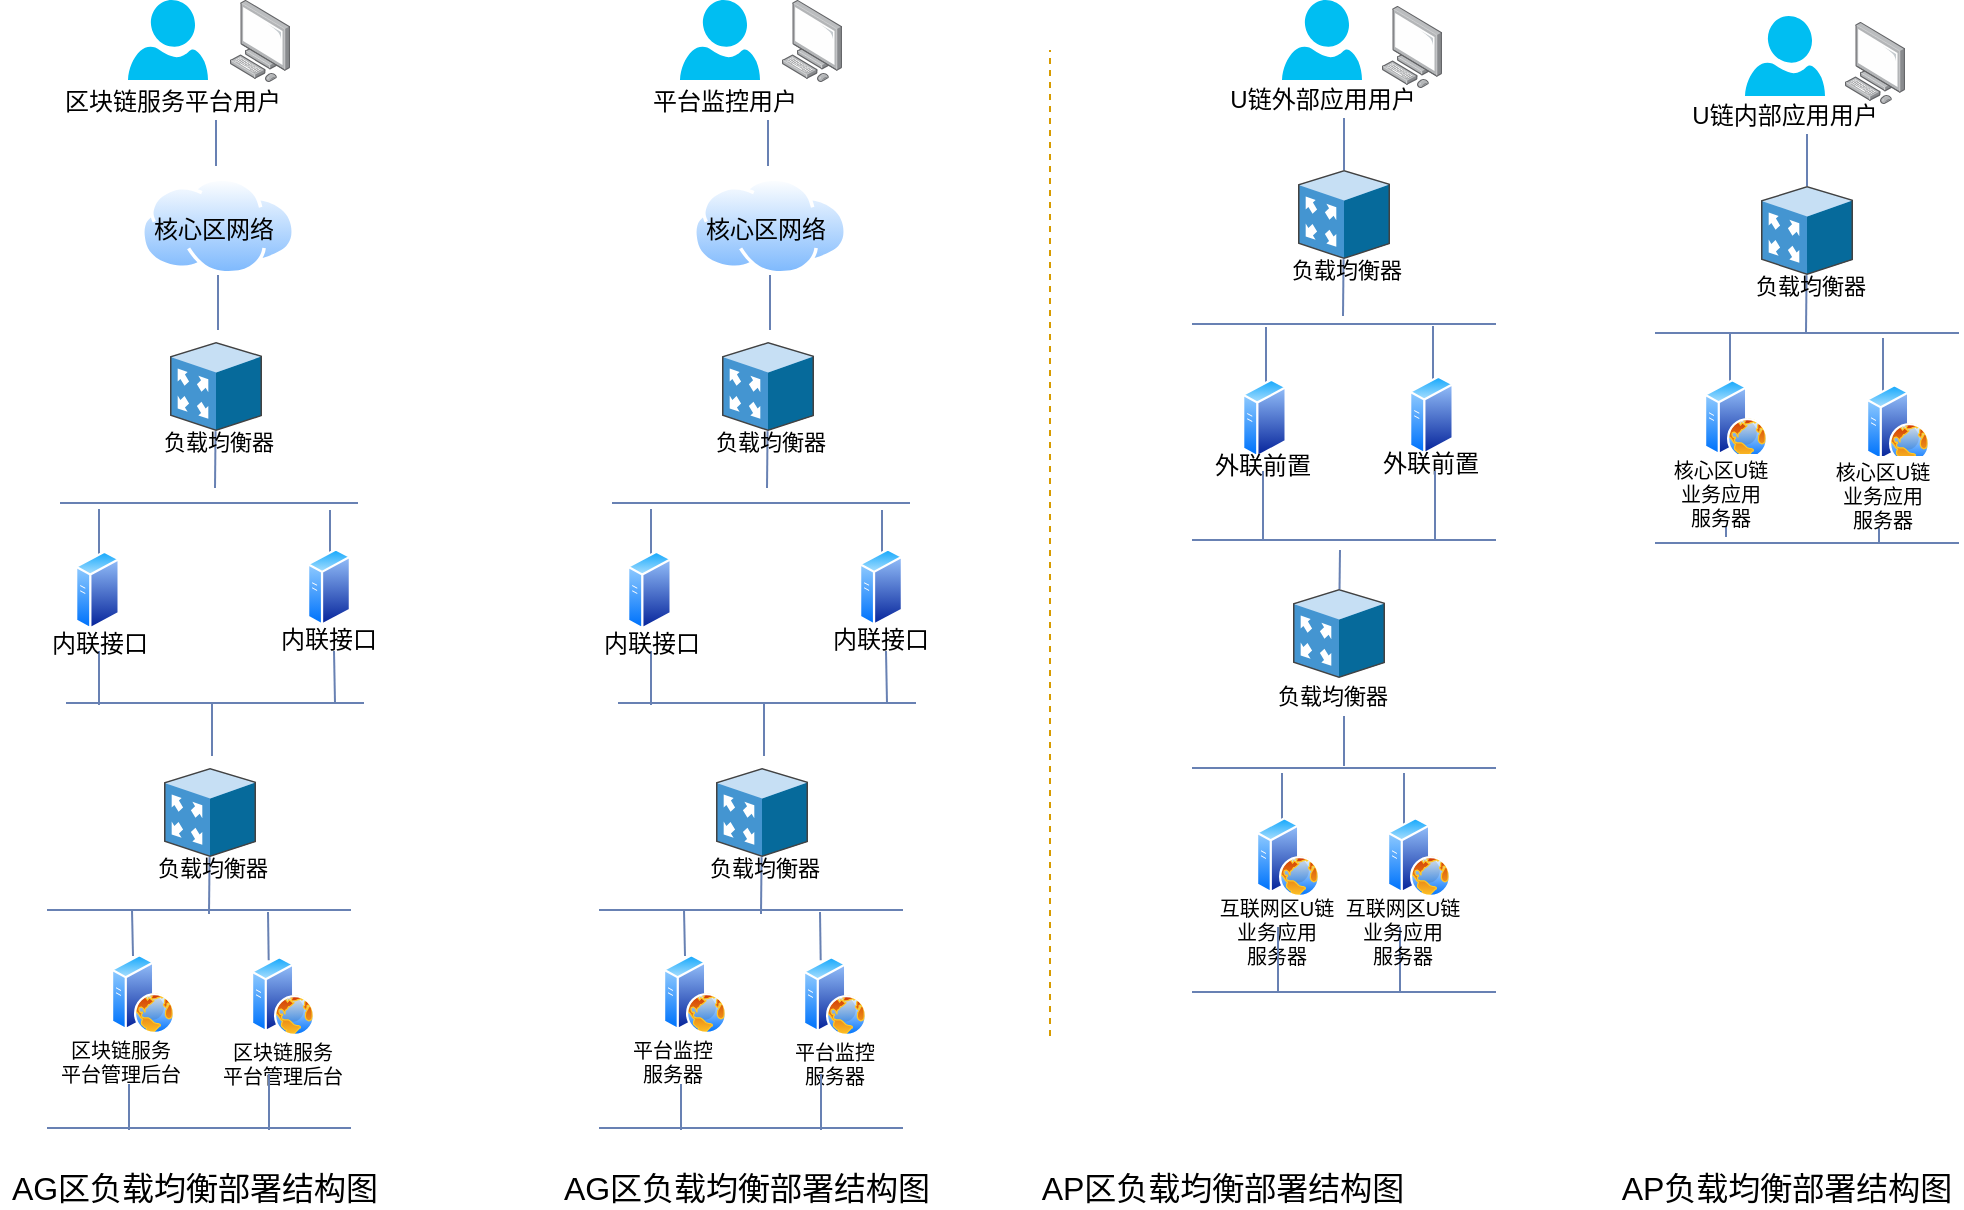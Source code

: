 <mxfile version="12.1.8" type="github" pages="1">
  <diagram id="1y6D-2jD47iDJHjRBnuk" name="Page-1">
    <mxGraphModel dx="932" dy="569" grid="0" gridSize="10" guides="1" tooltips="1" connect="1" arrows="1" fold="1" page="1" pageScale="1" pageWidth="3300" pageHeight="4681" math="0" shadow="0">
      <root>
        <mxCell id="0"/>
        <mxCell id="1" parent="0"/>
        <mxCell id="w8CclLkAROoRY7GbeXvr-76" value="" style="group" parent="1" vertex="1" connectable="0">
          <mxGeometry x="771" y="187" width="81" height="54" as="geometry"/>
        </mxCell>
        <mxCell id="w8CclLkAROoRY7GbeXvr-77" value="" style="verticalLabelPosition=bottom;html=1;verticalAlign=top;align=center;strokeColor=none;fillColor=#00BEF2;shape=mxgraph.azure.user;" parent="w8CclLkAROoRY7GbeXvr-76" vertex="1">
          <mxGeometry x="10" width="40" height="40" as="geometry"/>
        </mxCell>
        <mxCell id="w8CclLkAROoRY7GbeXvr-78" value="U链外部应用用户" style="text;html=1;resizable=0;points=[];autosize=1;align=center;verticalAlign=top;spacingTop=-4;fontSize=12;" parent="w8CclLkAROoRY7GbeXvr-76" vertex="1">
          <mxGeometry x="-22" y="40" width="103" height="14" as="geometry"/>
        </mxCell>
        <mxCell id="w8CclLkAROoRY7GbeXvr-79" value="" style="points=[];aspect=fixed;html=1;align=center;shadow=0;dashed=0;image;image=img/lib/allied_telesis/computer_and_terminals/Personal_Computer.svg;strokeColor=#6881B3;fillColor=#99CCFF;fontSize=12;" parent="1" vertex="1">
          <mxGeometry x="831" y="190" width="30" height="41" as="geometry"/>
        </mxCell>
        <mxCell id="w8CclLkAROoRY7GbeXvr-84" value="" style="shadow=0;dashed=0;html=1;labelPosition=center;verticalLabelPosition=bottom;verticalAlign=top;align=center;outlineConnect=0;shape=mxgraph.veeam.3d.proxy_appliance;direction=east;" parent="1" vertex="1">
          <mxGeometry x="789" y="272" width="46" height="44.562" as="geometry"/>
        </mxCell>
        <mxCell id="w8CclLkAROoRY7GbeXvr-85" value="" style="endArrow=none;html=1;strokeColor=#6881B3;entryX=0.5;entryY=1;entryDx=0;entryDy=0;" parent="1" source="w8CclLkAROoRY7GbeXvr-84" edge="1">
          <mxGeometry width="50" height="50" relative="1" as="geometry">
            <mxPoint x="663.5" y="359" as="sourcePoint"/>
            <mxPoint x="812" y="246" as="targetPoint"/>
          </mxGeometry>
        </mxCell>
        <mxCell id="w8CclLkAROoRY7GbeXvr-86" value="" style="endArrow=none;html=1;strokeColor=#6881B3;" parent="1" edge="1">
          <mxGeometry width="50" height="50" relative="1" as="geometry">
            <mxPoint x="811.5" y="345" as="sourcePoint"/>
            <mxPoint x="811.78" y="316.562" as="targetPoint"/>
          </mxGeometry>
        </mxCell>
        <mxCell id="w8CclLkAROoRY7GbeXvr-87" value="&lt;font style=&quot;font-size: 11px&quot;&gt;负载均衡器&lt;/font&gt;" style="text;html=1;resizable=0;points=[];align=center;verticalAlign=middle;labelBackgroundColor=none;fontSize=19;" parent="w8CclLkAROoRY7GbeXvr-86" vertex="1" connectable="0">
          <mxGeometry x="0.779" y="-1" relative="1" as="geometry">
            <mxPoint as="offset"/>
          </mxGeometry>
        </mxCell>
        <mxCell id="w8CclLkAROoRY7GbeXvr-88" value="" style="endArrow=none;html=1;strokeColor=#6881B3;" parent="1" edge="1">
          <mxGeometry width="50" height="50" relative="1" as="geometry">
            <mxPoint x="736" y="571" as="sourcePoint"/>
            <mxPoint x="888" y="571" as="targetPoint"/>
          </mxGeometry>
        </mxCell>
        <mxCell id="w8CclLkAROoRY7GbeXvr-89" value="区块链服务&lt;br style=&quot;font-size: 10px&quot;&gt;平台管理后台" style="text;html=1;resizable=0;points=[];autosize=1;align=center;verticalAlign=top;spacingTop=-4;fontSize=10;" parent="1" vertex="1">
          <mxGeometry x="158.5" y="704" width="82" height="24" as="geometry"/>
        </mxCell>
        <mxCell id="w8CclLkAROoRY7GbeXvr-92" value="" style="endArrow=none;html=1;strokeColor=#6881B3;" parent="1" edge="1">
          <mxGeometry width="50" height="50" relative="1" as="geometry">
            <mxPoint x="206.5" y="665" as="sourcePoint"/>
            <mxPoint x="206" y="642.0" as="targetPoint"/>
          </mxGeometry>
        </mxCell>
        <mxCell id="w8CclLkAROoRY7GbeXvr-100" value="" style="aspect=fixed;perimeter=ellipsePerimeter;html=1;align=center;shadow=0;dashed=0;spacingTop=3;image;image=img/lib/active_directory/web_server.svg;strokeColor=#6881B3;strokeWidth=1;fillColor=#99CCFF;fontSize=12;" parent="1" vertex="1">
          <mxGeometry x="195.5" y="664" width="32" height="40" as="geometry"/>
        </mxCell>
        <mxCell id="w8CclLkAROoRY7GbeXvr-102" value="" style="endArrow=none;html=1;strokeColor=#6881B3;fontSize=10;" parent="1" edge="1">
          <mxGeometry width="50" height="50" relative="1" as="geometry">
            <mxPoint x="736" y="349" as="sourcePoint"/>
            <mxPoint x="888" y="349" as="targetPoint"/>
          </mxGeometry>
        </mxCell>
        <mxCell id="w8CclLkAROoRY7GbeXvr-103" value="" style="endArrow=none;html=1;strokeColor=#6881B3;" parent="1" edge="1">
          <mxGeometry width="50" height="50" relative="1" as="geometry">
            <mxPoint x="773" y="384.5" as="sourcePoint"/>
            <mxPoint x="773" y="350.5" as="targetPoint"/>
          </mxGeometry>
        </mxCell>
        <mxCell id="w8CclLkAROoRY7GbeXvr-104" value="" style="aspect=fixed;perimeter=ellipsePerimeter;html=1;align=center;shadow=0;dashed=0;spacingTop=3;image;image=img/lib/active_directory/generic_server.svg;strokeColor=#6881B3;strokeWidth=1;fillColor=#99CCFF;fontSize=8;" parent="1" vertex="1">
          <mxGeometry x="761" y="376" width="22.4" height="40" as="geometry"/>
        </mxCell>
        <mxCell id="w8CclLkAROoRY7GbeXvr-105" value="外联前置" style="text;html=1;resizable=0;points=[];autosize=1;align=center;verticalAlign=top;spacingTop=-4;fontSize=12;" parent="1" vertex="1">
          <mxGeometry x="746" y="409.5" width="50" height="12" as="geometry"/>
        </mxCell>
        <mxCell id="w8CclLkAROoRY7GbeXvr-106" value="" style="endArrow=none;html=1;strokeColor=#6881B3;" parent="1" edge="1">
          <mxGeometry width="50" height="50" relative="1" as="geometry">
            <mxPoint x="856.5" y="384.0" as="sourcePoint"/>
            <mxPoint x="856.5" y="350" as="targetPoint"/>
          </mxGeometry>
        </mxCell>
        <mxCell id="w8CclLkAROoRY7GbeXvr-107" value="" style="aspect=fixed;perimeter=ellipsePerimeter;html=1;align=center;shadow=0;dashed=0;spacingTop=3;image;image=img/lib/active_directory/generic_server.svg;strokeColor=#6881B3;strokeWidth=1;fillColor=#99CCFF;fontSize=8;" parent="1" vertex="1">
          <mxGeometry x="844.5" y="374.5" width="22.4" height="40" as="geometry"/>
        </mxCell>
        <mxCell id="w8CclLkAROoRY7GbeXvr-108" value="外联前置" style="text;html=1;resizable=0;points=[];autosize=1;align=center;verticalAlign=top;spacingTop=-4;fontSize=12;" parent="1" vertex="1">
          <mxGeometry x="829.5" y="409" width="50" height="12" as="geometry"/>
        </mxCell>
        <mxCell id="w8CclLkAROoRY7GbeXvr-109" value="" style="endArrow=none;html=1;strokeColor=#6881B3;" parent="1" edge="1">
          <mxGeometry width="50" height="50" relative="1" as="geometry">
            <mxPoint x="771.5" y="456.5" as="sourcePoint"/>
            <mxPoint x="771.5" y="422.5" as="targetPoint"/>
          </mxGeometry>
        </mxCell>
        <mxCell id="w8CclLkAROoRY7GbeXvr-110" value="" style="endArrow=none;html=1;strokeColor=#6881B3;" parent="1" edge="1">
          <mxGeometry width="50" height="50" relative="1" as="geometry">
            <mxPoint x="857.5" y="456.5" as="sourcePoint"/>
            <mxPoint x="857.5" y="422.5" as="targetPoint"/>
          </mxGeometry>
        </mxCell>
        <mxCell id="w8CclLkAROoRY7GbeXvr-111" value="" style="endArrow=none;html=1;strokeColor=#6881B3;fontSize=10;" parent="1" edge="1">
          <mxGeometry width="50" height="50" relative="1" as="geometry">
            <mxPoint x="736" y="457.0" as="sourcePoint"/>
            <mxPoint x="888" y="457.0" as="targetPoint"/>
          </mxGeometry>
        </mxCell>
        <mxCell id="w8CclLkAROoRY7GbeXvr-112" value="" style="shadow=0;dashed=0;html=1;labelPosition=center;verticalLabelPosition=bottom;verticalAlign=top;align=center;outlineConnect=0;shape=mxgraph.veeam.3d.proxy_appliance;direction=east;" parent="1" vertex="1">
          <mxGeometry x="786.5" y="481.5" width="46" height="44.562" as="geometry"/>
        </mxCell>
        <mxCell id="w8CclLkAROoRY7GbeXvr-113" value="" style="endArrow=none;html=1;strokeColor=#6881B3;" parent="1" source="w8CclLkAROoRY7GbeXvr-112" edge="1">
          <mxGeometry width="50" height="50" relative="1" as="geometry">
            <mxPoint x="661" y="564.5" as="sourcePoint"/>
            <mxPoint x="810" y="462" as="targetPoint"/>
          </mxGeometry>
        </mxCell>
        <mxCell id="w8CclLkAROoRY7GbeXvr-114" value="" style="endArrow=none;html=1;strokeColor=#6881B3;" parent="1" target="w8CclLkAROoRY7GbeXvr-148" edge="1">
          <mxGeometry width="50" height="50" relative="1" as="geometry">
            <mxPoint x="812" y="570" as="sourcePoint"/>
            <mxPoint x="851.285" y="560.062" as="targetPoint"/>
          </mxGeometry>
        </mxCell>
        <mxCell id="w8CclLkAROoRY7GbeXvr-115" value="互联网区U链&lt;br&gt;业务应用&lt;br&gt;服务器" style="text;html=1;resizable=0;points=[];autosize=1;align=center;verticalAlign=top;spacingTop=-4;fontSize=10;" parent="1" vertex="1">
          <mxGeometry x="744" y="632.5" width="67" height="36" as="geometry"/>
        </mxCell>
        <mxCell id="w8CclLkAROoRY7GbeXvr-117" value="" style="endArrow=none;html=1;strokeColor=#6881B3;" parent="1" edge="1">
          <mxGeometry width="50" height="50" relative="1" as="geometry">
            <mxPoint x="781" y="605.5" as="sourcePoint"/>
            <mxPoint x="781" y="573.5" as="targetPoint"/>
          </mxGeometry>
        </mxCell>
        <mxCell id="w8CclLkAROoRY7GbeXvr-118" value="" style="endArrow=none;html=1;strokeColor=#6881B3;" parent="1" edge="1">
          <mxGeometry width="50" height="50" relative="1" as="geometry">
            <mxPoint x="842" y="605.5" as="sourcePoint"/>
            <mxPoint x="842" y="573.5" as="targetPoint"/>
          </mxGeometry>
        </mxCell>
        <mxCell id="w8CclLkAROoRY7GbeXvr-119" value="" style="aspect=fixed;perimeter=ellipsePerimeter;html=1;align=center;shadow=0;dashed=0;spacingTop=3;image;image=img/lib/active_directory/web_server.svg;strokeColor=#6881B3;strokeWidth=1;fillColor=#99CCFF;fontSize=12;" parent="1" vertex="1">
          <mxGeometry x="768" y="595.5" width="32" height="40" as="geometry"/>
        </mxCell>
        <mxCell id="w8CclLkAROoRY7GbeXvr-121" value="" style="endArrow=none;html=1;strokeColor=#6881B3;" parent="1" edge="1">
          <mxGeometry width="50" height="50" relative="1" as="geometry">
            <mxPoint x="736" y="683" as="sourcePoint"/>
            <mxPoint x="888" y="683" as="targetPoint"/>
          </mxGeometry>
        </mxCell>
        <mxCell id="w8CclLkAROoRY7GbeXvr-122" value="" style="endArrow=none;html=1;strokeColor=#6881B3;" parent="1" edge="1">
          <mxGeometry width="50" height="50" relative="1" as="geometry">
            <mxPoint x="204.5" y="752" as="sourcePoint"/>
            <mxPoint x="204.5" y="729" as="targetPoint"/>
          </mxGeometry>
        </mxCell>
        <mxCell id="w8CclLkAROoRY7GbeXvr-126" value="" style="endArrow=none;html=1;strokeColor=#6881B3;" parent="1" edge="1">
          <mxGeometry width="50" height="50" relative="1" as="geometry">
            <mxPoint x="779" y="682.5" as="sourcePoint"/>
            <mxPoint x="779" y="650.5" as="targetPoint"/>
          </mxGeometry>
        </mxCell>
        <mxCell id="w8CclLkAROoRY7GbeXvr-127" value="" style="endArrow=none;html=1;strokeColor=#6881B3;" parent="1" edge="1">
          <mxGeometry width="50" height="50" relative="1" as="geometry">
            <mxPoint x="840" y="682.5" as="sourcePoint"/>
            <mxPoint x="840" y="650.5" as="targetPoint"/>
          </mxGeometry>
        </mxCell>
        <mxCell id="w8CclLkAROoRY7GbeXvr-142" value="" style="points=[];aspect=fixed;html=1;align=center;shadow=0;dashed=0;image;image=img/lib/allied_telesis/computer_and_terminals/Personal_Computer.svg;strokeColor=#6881B3;fillColor=#99CCFF;fontSize=12;" parent="1" vertex="1">
          <mxGeometry x="255" y="187" width="30" height="41" as="geometry"/>
        </mxCell>
        <mxCell id="w8CclLkAROoRY7GbeXvr-144" value="区块链服务平台用户" style="text;html=1;resizable=0;points=[];autosize=1;align=center;verticalAlign=top;spacingTop=-4;fontSize=12;" parent="1" vertex="1">
          <mxGeometry x="167" y="228" width="118" height="14" as="geometry"/>
        </mxCell>
        <mxCell id="w8CclLkAROoRY7GbeXvr-145" value="" style="verticalLabelPosition=bottom;html=1;verticalAlign=top;align=center;strokeColor=none;fillColor=#00BEF2;shape=mxgraph.azure.user;" parent="1" vertex="1">
          <mxGeometry x="204" y="187" width="40" height="40" as="geometry"/>
        </mxCell>
        <mxCell id="w8CclLkAROoRY7GbeXvr-148" value="&lt;font style=&quot;font-size: 11px&quot;&gt;负载均衡器&lt;/font&gt;" style="text;html=1;resizable=0;points=[];autosize=1;align=left;verticalAlign=top;spacingTop=-4;fontSize=19;" parent="1" vertex="1">
          <mxGeometry x="777" y="519" width="70" height="26" as="geometry"/>
        </mxCell>
        <mxCell id="8dPFxkw8Yr1xb4U3ajKG-1" value="互联网区U链&lt;br&gt;业务应用&lt;br&gt;服务器" style="text;html=1;resizable=0;points=[];autosize=1;align=center;verticalAlign=top;spacingTop=-4;fontSize=10;" parent="1" vertex="1">
          <mxGeometry x="807.5" y="632.5" width="67" height="36" as="geometry"/>
        </mxCell>
        <mxCell id="8dPFxkw8Yr1xb4U3ajKG-2" value="" style="aspect=fixed;perimeter=ellipsePerimeter;html=1;align=center;shadow=0;dashed=0;spacingTop=3;image;image=img/lib/active_directory/web_server.svg;strokeColor=#6881B3;strokeWidth=1;fillColor=#99CCFF;fontSize=12;" parent="1" vertex="1">
          <mxGeometry x="833.5" y="595.5" width="32" height="40" as="geometry"/>
        </mxCell>
        <mxCell id="8dPFxkw8Yr1xb4U3ajKG-3" value="" style="shadow=0;dashed=0;html=1;labelPosition=center;verticalLabelPosition=bottom;verticalAlign=top;align=center;outlineConnect=0;shape=mxgraph.veeam.3d.proxy_appliance;direction=east;" parent="1" vertex="1">
          <mxGeometry x="225" y="358" width="46" height="44.562" as="geometry"/>
        </mxCell>
        <mxCell id="8dPFxkw8Yr1xb4U3ajKG-4" value="" style="endArrow=none;html=1;strokeColor=#6881B3;entryX=0.5;entryY=1;entryDx=0;entryDy=0;" parent="1" edge="1">
          <mxGeometry width="50" height="50" relative="1" as="geometry">
            <mxPoint x="248" y="270" as="sourcePoint"/>
            <mxPoint x="248" y="247" as="targetPoint"/>
          </mxGeometry>
        </mxCell>
        <mxCell id="8dPFxkw8Yr1xb4U3ajKG-5" value="" style="endArrow=none;html=1;strokeColor=#6881B3;" parent="1" edge="1">
          <mxGeometry width="50" height="50" relative="1" as="geometry">
            <mxPoint x="247.5" y="431" as="sourcePoint"/>
            <mxPoint x="247.78" y="402.562" as="targetPoint"/>
          </mxGeometry>
        </mxCell>
        <mxCell id="8dPFxkw8Yr1xb4U3ajKG-6" value="&lt;font style=&quot;font-size: 11px&quot;&gt;负载均衡器&lt;/font&gt;" style="text;html=1;resizable=0;points=[];align=center;verticalAlign=middle;labelBackgroundColor=none;fontSize=19;" parent="8dPFxkw8Yr1xb4U3ajKG-5" vertex="1" connectable="0">
          <mxGeometry x="0.779" y="-1" relative="1" as="geometry">
            <mxPoint as="offset"/>
          </mxGeometry>
        </mxCell>
        <mxCell id="8dPFxkw8Yr1xb4U3ajKG-7" value="" style="endArrow=none;html=1;strokeColor=#6881B3;fontSize=10;" parent="1" edge="1">
          <mxGeometry width="50" height="50" relative="1" as="geometry">
            <mxPoint x="163.5" y="642" as="sourcePoint"/>
            <mxPoint x="315.5" y="642" as="targetPoint"/>
          </mxGeometry>
        </mxCell>
        <mxCell id="8dPFxkw8Yr1xb4U3ajKG-10" value="区块链服务&lt;br style=&quot;font-size: 10px&quot;&gt;平台管理后台" style="text;html=1;resizable=0;points=[];autosize=1;align=center;verticalAlign=top;spacingTop=-4;fontSize=10;" parent="1" vertex="1">
          <mxGeometry x="239.5" y="705" width="82" height="24" as="geometry"/>
        </mxCell>
        <mxCell id="8dPFxkw8Yr1xb4U3ajKG-11" value="" style="endArrow=none;html=1;strokeColor=#6881B3;exitX=0.25;exitY=0;exitDx=0;exitDy=0;" parent="1" source="8dPFxkw8Yr1xb4U3ajKG-12" edge="1">
          <mxGeometry width="50" height="50" relative="1" as="geometry">
            <mxPoint x="274.5" y="663" as="sourcePoint"/>
            <mxPoint x="274" y="643.0" as="targetPoint"/>
          </mxGeometry>
        </mxCell>
        <mxCell id="8dPFxkw8Yr1xb4U3ajKG-12" value="" style="aspect=fixed;perimeter=ellipsePerimeter;html=1;align=center;shadow=0;dashed=0;spacingTop=3;image;image=img/lib/active_directory/web_server.svg;strokeColor=#6881B3;strokeWidth=1;fillColor=#99CCFF;fontSize=12;" parent="1" vertex="1">
          <mxGeometry x="265.5" y="665" width="32" height="40" as="geometry"/>
        </mxCell>
        <mxCell id="8dPFxkw8Yr1xb4U3ajKG-13" value="" style="endArrow=none;html=1;strokeColor=#6881B3;" parent="1" edge="1">
          <mxGeometry width="50" height="50" relative="1" as="geometry">
            <mxPoint x="274.5" y="752.0" as="sourcePoint"/>
            <mxPoint x="274.5" y="724" as="targetPoint"/>
          </mxGeometry>
        </mxCell>
        <mxCell id="8dPFxkw8Yr1xb4U3ajKG-14" value="" style="endArrow=none;html=1;strokeColor=#6881B3;fontSize=10;" parent="1" edge="1">
          <mxGeometry width="50" height="50" relative="1" as="geometry">
            <mxPoint x="163.5" y="751" as="sourcePoint"/>
            <mxPoint x="315.5" y="751" as="targetPoint"/>
          </mxGeometry>
        </mxCell>
        <mxCell id="8dPFxkw8Yr1xb4U3ajKG-17" value="" style="group" parent="1" vertex="1" connectable="0">
          <mxGeometry x="1002.5" y="195" width="81" height="54" as="geometry"/>
        </mxCell>
        <mxCell id="8dPFxkw8Yr1xb4U3ajKG-18" value="" style="verticalLabelPosition=bottom;html=1;verticalAlign=top;align=center;strokeColor=none;fillColor=#00BEF2;shape=mxgraph.azure.user;" parent="8dPFxkw8Yr1xb4U3ajKG-17" vertex="1">
          <mxGeometry x="10" width="40" height="40" as="geometry"/>
        </mxCell>
        <mxCell id="8dPFxkw8Yr1xb4U3ajKG-19" value="U链内部应用用户" style="text;html=1;resizable=0;points=[];autosize=1;align=center;verticalAlign=top;spacingTop=-4;fontSize=12;" parent="8dPFxkw8Yr1xb4U3ajKG-17" vertex="1">
          <mxGeometry x="-22" y="40" width="103" height="14" as="geometry"/>
        </mxCell>
        <mxCell id="8dPFxkw8Yr1xb4U3ajKG-20" value="" style="points=[];aspect=fixed;html=1;align=center;shadow=0;dashed=0;image;image=img/lib/allied_telesis/computer_and_terminals/Personal_Computer.svg;strokeColor=#6881B3;fillColor=#99CCFF;fontSize=12;" parent="1" vertex="1">
          <mxGeometry x="1062.5" y="198" width="30" height="41" as="geometry"/>
        </mxCell>
        <mxCell id="8dPFxkw8Yr1xb4U3ajKG-21" value="" style="shadow=0;dashed=0;html=1;labelPosition=center;verticalLabelPosition=bottom;verticalAlign=top;align=center;outlineConnect=0;shape=mxgraph.veeam.3d.proxy_appliance;direction=east;" parent="1" vertex="1">
          <mxGeometry x="1020.5" y="280" width="46" height="44.562" as="geometry"/>
        </mxCell>
        <mxCell id="8dPFxkw8Yr1xb4U3ajKG-22" value="" style="endArrow=none;html=1;strokeColor=#6881B3;entryX=0.5;entryY=1;entryDx=0;entryDy=0;" parent="1" source="8dPFxkw8Yr1xb4U3ajKG-21" edge="1">
          <mxGeometry width="50" height="50" relative="1" as="geometry">
            <mxPoint x="895" y="367" as="sourcePoint"/>
            <mxPoint x="1043.5" y="254" as="targetPoint"/>
          </mxGeometry>
        </mxCell>
        <mxCell id="8dPFxkw8Yr1xb4U3ajKG-23" value="" style="endArrow=none;html=1;strokeColor=#6881B3;" parent="1" edge="1">
          <mxGeometry width="50" height="50" relative="1" as="geometry">
            <mxPoint x="1043" y="353" as="sourcePoint"/>
            <mxPoint x="1043.28" y="324.562" as="targetPoint"/>
          </mxGeometry>
        </mxCell>
        <mxCell id="8dPFxkw8Yr1xb4U3ajKG-24" value="&lt;font style=&quot;font-size: 11px&quot;&gt;负载均衡器&lt;/font&gt;" style="text;html=1;resizable=0;points=[];align=center;verticalAlign=middle;labelBackgroundColor=none;fontSize=19;" parent="8dPFxkw8Yr1xb4U3ajKG-23" vertex="1" connectable="0">
          <mxGeometry x="0.779" y="-1" relative="1" as="geometry">
            <mxPoint as="offset"/>
          </mxGeometry>
        </mxCell>
        <mxCell id="8dPFxkw8Yr1xb4U3ajKG-25" value="" style="endArrow=none;html=1;strokeColor=#6881B3;" parent="1" edge="1">
          <mxGeometry width="50" height="50" relative="1" as="geometry">
            <mxPoint x="967.5" y="353.5" as="sourcePoint"/>
            <mxPoint x="1119.5" y="353.5" as="targetPoint"/>
          </mxGeometry>
        </mxCell>
        <mxCell id="8dPFxkw8Yr1xb4U3ajKG-40" value="" style="endArrow=none;html=1;strokeColor=#6881B3;" parent="1" edge="1">
          <mxGeometry width="50" height="50" relative="1" as="geometry">
            <mxPoint x="1005" y="385.5" as="sourcePoint"/>
            <mxPoint x="1005" y="353.5" as="targetPoint"/>
          </mxGeometry>
        </mxCell>
        <mxCell id="8dPFxkw8Yr1xb4U3ajKG-41" value="" style="endArrow=none;html=1;strokeColor=#6881B3;" parent="1" edge="1">
          <mxGeometry width="50" height="50" relative="1" as="geometry">
            <mxPoint x="1081.5" y="388.0" as="sourcePoint"/>
            <mxPoint x="1081.5" y="356" as="targetPoint"/>
          </mxGeometry>
        </mxCell>
        <mxCell id="8dPFxkw8Yr1xb4U3ajKG-42" value="" style="aspect=fixed;perimeter=ellipsePerimeter;html=1;align=center;shadow=0;dashed=0;spacingTop=3;image;image=img/lib/active_directory/web_server.svg;strokeColor=#6881B3;strokeWidth=1;fillColor=#99CCFF;fontSize=12;" parent="1" vertex="1">
          <mxGeometry x="992" y="376.5" width="32" height="40" as="geometry"/>
        </mxCell>
        <mxCell id="8dPFxkw8Yr1xb4U3ajKG-43" value="" style="endArrow=none;html=1;strokeColor=#6881B3;" parent="1" edge="1">
          <mxGeometry width="50" height="50" relative="1" as="geometry">
            <mxPoint x="967.5" y="458.5" as="sourcePoint"/>
            <mxPoint x="1119.5" y="458.5" as="targetPoint"/>
          </mxGeometry>
        </mxCell>
        <mxCell id="8dPFxkw8Yr1xb4U3ajKG-44" value="" style="endArrow=none;html=1;strokeColor=#6881B3;" parent="1" edge="1">
          <mxGeometry width="50" height="50" relative="1" as="geometry">
            <mxPoint x="1003" y="455.5" as="sourcePoint"/>
            <mxPoint x="1003" y="423.5" as="targetPoint"/>
          </mxGeometry>
        </mxCell>
        <mxCell id="8dPFxkw8Yr1xb4U3ajKG-45" value="" style="endArrow=none;html=1;strokeColor=#6881B3;" parent="1" edge="1">
          <mxGeometry width="50" height="50" relative="1" as="geometry">
            <mxPoint x="1079.5" y="458.0" as="sourcePoint"/>
            <mxPoint x="1079.5" y="426.0" as="targetPoint"/>
          </mxGeometry>
        </mxCell>
        <mxCell id="8dPFxkw8Yr1xb4U3ajKG-48" value="" style="aspect=fixed;perimeter=ellipsePerimeter;html=1;align=center;shadow=0;dashed=0;spacingTop=3;image;image=img/lib/active_directory/web_server.svg;strokeColor=#6881B3;strokeWidth=1;fillColor=#99CCFF;fontSize=12;" parent="1" vertex="1">
          <mxGeometry x="1073" y="379" width="32" height="40" as="geometry"/>
        </mxCell>
        <mxCell id="8dPFxkw8Yr1xb4U3ajKG-52" value="AP负载均衡部署结构图" style="text;html=1;resizable=0;points=[];autosize=1;align=center;verticalAlign=top;spacingTop=-4;fontSize=16;" parent="1" vertex="1">
          <mxGeometry x="945.5" y="769" width="175" height="19" as="geometry"/>
        </mxCell>
        <mxCell id="8dPFxkw8Yr1xb4U3ajKG-53" value="AG区负载均衡部署结构图" style="text;html=1;resizable=0;points=[];autosize=1;align=center;verticalAlign=top;spacingTop=-4;fontSize=16;" parent="1" vertex="1">
          <mxGeometry x="140" y="769" width="193" height="19" as="geometry"/>
        </mxCell>
        <mxCell id="8dPFxkw8Yr1xb4U3ajKG-54" value="AP区负载均衡部署结构图" style="text;html=1;resizable=0;points=[];autosize=1;align=center;verticalAlign=top;spacingTop=-4;fontSize=16;" parent="1" vertex="1">
          <mxGeometry x="655.5" y="769" width="191" height="19" as="geometry"/>
        </mxCell>
        <mxCell id="8dPFxkw8Yr1xb4U3ajKG-39" value="核心区U链&lt;br&gt;业务应用&lt;br&gt;服务器" style="text;html=1;resizable=0;points=[];autosize=1;align=center;verticalAlign=top;spacingTop=-4;fontSize=10;fillColor=#ffffff;" parent="1" vertex="1">
          <mxGeometry x="971.5" y="414" width="57" height="36" as="geometry"/>
        </mxCell>
        <mxCell id="8dPFxkw8Yr1xb4U3ajKG-47" value="核心区U链&lt;br&gt;业务应用&lt;br&gt;服务器" style="text;html=1;resizable=0;points=[];autosize=1;align=center;verticalAlign=top;spacingTop=-4;fontSize=10;fillColor=#ffffff;" parent="1" vertex="1">
          <mxGeometry x="1052" y="415" width="57" height="36" as="geometry"/>
        </mxCell>
        <mxCell id="WIYUfJyf2-8m7_pWX5QI-1" value="" style="endArrow=none;html=1;strokeColor=#6881B3;fontSize=10;" parent="1" edge="1">
          <mxGeometry width="50" height="50" relative="1" as="geometry">
            <mxPoint x="170" y="438.5" as="sourcePoint"/>
            <mxPoint x="319" y="438.5" as="targetPoint"/>
          </mxGeometry>
        </mxCell>
        <mxCell id="WIYUfJyf2-8m7_pWX5QI-2" value="" style="endArrow=none;html=1;strokeColor=#6881B3;" parent="1" edge="1">
          <mxGeometry width="50" height="50" relative="1" as="geometry">
            <mxPoint x="189.5" y="475.5" as="sourcePoint"/>
            <mxPoint x="189.5" y="441.5" as="targetPoint"/>
          </mxGeometry>
        </mxCell>
        <mxCell id="WIYUfJyf2-8m7_pWX5QI-3" value="" style="aspect=fixed;perimeter=ellipsePerimeter;html=1;align=center;shadow=0;dashed=0;spacingTop=3;image;image=img/lib/active_directory/generic_server.svg;strokeColor=#6881B3;strokeWidth=1;fillColor=#99CCFF;fontSize=8;" parent="1" vertex="1">
          <mxGeometry x="177.5" y="462" width="22.4" height="40" as="geometry"/>
        </mxCell>
        <mxCell id="WIYUfJyf2-8m7_pWX5QI-4" value="" style="endArrow=none;html=1;strokeColor=#6881B3;" parent="1" edge="1">
          <mxGeometry width="50" height="50" relative="1" as="geometry">
            <mxPoint x="305" y="476.0" as="sourcePoint"/>
            <mxPoint x="305" y="442" as="targetPoint"/>
          </mxGeometry>
        </mxCell>
        <mxCell id="WIYUfJyf2-8m7_pWX5QI-5" value="" style="aspect=fixed;perimeter=ellipsePerimeter;html=1;align=center;shadow=0;dashed=0;spacingTop=3;image;image=img/lib/active_directory/generic_server.svg;strokeColor=#6881B3;strokeWidth=1;fillColor=#99CCFF;fontSize=8;" parent="1" vertex="1">
          <mxGeometry x="293.5" y="460.5" width="22" height="40" as="geometry"/>
        </mxCell>
        <mxCell id="WIYUfJyf2-8m7_pWX5QI-6" value="内联接口" style="text;html=1;resizable=0;points=[];autosize=1;align=center;verticalAlign=top;spacingTop=-4;fontSize=12;" parent="1" vertex="1">
          <mxGeometry x="275" y="496.5" width="58" height="12" as="geometry"/>
        </mxCell>
        <mxCell id="WIYUfJyf2-8m7_pWX5QI-7" value="" style="endArrow=none;html=1;strokeColor=#6881B3;" parent="1" edge="1">
          <mxGeometry width="50" height="50" relative="1" as="geometry">
            <mxPoint x="189.5" y="539.5" as="sourcePoint"/>
            <mxPoint x="189.5" y="512.5" as="targetPoint"/>
          </mxGeometry>
        </mxCell>
        <mxCell id="WIYUfJyf2-8m7_pWX5QI-8" value="" style="endArrow=none;html=1;strokeColor=#6881B3;" parent="1" edge="1">
          <mxGeometry width="50" height="50" relative="1" as="geometry">
            <mxPoint x="307.5" y="538.5" as="sourcePoint"/>
            <mxPoint x="307" y="512.5" as="targetPoint"/>
          </mxGeometry>
        </mxCell>
        <mxCell id="WIYUfJyf2-8m7_pWX5QI-9" value="" style="endArrow=none;html=1;strokeColor=#6881B3;fontSize=10;" parent="1" edge="1">
          <mxGeometry width="50" height="50" relative="1" as="geometry">
            <mxPoint x="173" y="538.5" as="sourcePoint"/>
            <mxPoint x="322" y="538.5" as="targetPoint"/>
          </mxGeometry>
        </mxCell>
        <mxCell id="WIYUfJyf2-8m7_pWX5QI-10" value="内联接口" style="text;html=1;resizable=0;points=[];autosize=1;align=left;verticalAlign=top;spacingTop=-4;" parent="1" vertex="1">
          <mxGeometry x="163.5" y="498.5" width="58" height="14" as="geometry"/>
        </mxCell>
        <mxCell id="WIYUfJyf2-8m7_pWX5QI-15" style="edgeStyle=orthogonalEdgeStyle;rounded=0;orthogonalLoop=1;jettySize=auto;html=1;exitX=0.5;exitY=1;exitDx=0;exitDy=0;strokeWidth=1;endArrow=none;endFill=0;strokeColor=#6881B3;" parent="1" source="WIYUfJyf2-8m7_pWX5QI-13" edge="1">
          <mxGeometry relative="1" as="geometry">
            <mxPoint x="249" y="352" as="targetPoint"/>
          </mxGeometry>
        </mxCell>
        <mxCell id="WIYUfJyf2-8m7_pWX5QI-13" value="" style="aspect=fixed;perimeter=ellipsePerimeter;html=1;align=center;shadow=0;dashed=0;spacingTop=3;image;image=img/lib/active_directory/internet_cloud.svg;fillColor=#ffffff;" parent="1" vertex="1">
          <mxGeometry x="210.5" y="275.5" width="77" height="49" as="geometry"/>
        </mxCell>
        <mxCell id="WIYUfJyf2-8m7_pWX5QI-14" value="核心区网络" style="text;html=1;resizable=0;points=[];autosize=1;align=left;verticalAlign=top;spacingTop=-4;" parent="1" vertex="1">
          <mxGeometry x="214.5" y="292" width="70" height="14" as="geometry"/>
        </mxCell>
        <mxCell id="3PM-lxMTQk_WnY_iBemM-1" value="" style="endArrow=none;html=1;dashed=1;fillColor=#ffe6cc;strokeColor=#d79b00;" parent="1" edge="1">
          <mxGeometry width="50" height="50" relative="1" as="geometry">
            <mxPoint x="665" y="705" as="sourcePoint"/>
            <mxPoint x="665" y="212" as="targetPoint"/>
          </mxGeometry>
        </mxCell>
        <mxCell id="pLK8db7hcr-_21UaBula-1" value="" style="shadow=0;dashed=0;html=1;labelPosition=center;verticalLabelPosition=bottom;verticalAlign=top;align=center;outlineConnect=0;shape=mxgraph.veeam.3d.proxy_appliance;direction=east;" parent="1" vertex="1">
          <mxGeometry x="222" y="571" width="46" height="44.562" as="geometry"/>
        </mxCell>
        <mxCell id="pLK8db7hcr-_21UaBula-2" value="" style="endArrow=none;html=1;strokeColor=#6881B3;" parent="1" edge="1">
          <mxGeometry width="50" height="50" relative="1" as="geometry">
            <mxPoint x="244.5" y="644" as="sourcePoint"/>
            <mxPoint x="244.78" y="615.562" as="targetPoint"/>
          </mxGeometry>
        </mxCell>
        <mxCell id="pLK8db7hcr-_21UaBula-3" value="&lt;font style=&quot;font-size: 11px&quot;&gt;负载均衡器&lt;/font&gt;" style="text;html=1;resizable=0;points=[];align=center;verticalAlign=middle;labelBackgroundColor=none;fontSize=19;" parent="pLK8db7hcr-_21UaBula-2" vertex="1" connectable="0">
          <mxGeometry x="0.779" y="-1" relative="1" as="geometry">
            <mxPoint as="offset"/>
          </mxGeometry>
        </mxCell>
        <mxCell id="pLK8db7hcr-_21UaBula-4" style="edgeStyle=orthogonalEdgeStyle;rounded=0;orthogonalLoop=1;jettySize=auto;html=1;exitX=0.5;exitY=1;exitDx=0;exitDy=0;strokeWidth=1;endArrow=none;endFill=0;strokeColor=#6881B3;" parent="1" edge="1">
          <mxGeometry relative="1" as="geometry">
            <mxPoint x="246" y="565" as="targetPoint"/>
            <mxPoint x="246" y="538" as="sourcePoint"/>
          </mxGeometry>
        </mxCell>
        <mxCell id="w7vZR72xsimvCrFMeXYw-1" value="平台监控&lt;br&gt;服务器" style="text;html=1;resizable=0;points=[];autosize=1;align=center;verticalAlign=top;spacingTop=-4;fontSize=10;" parent="1" vertex="1">
          <mxGeometry x="450.5" y="704" width="50" height="24" as="geometry"/>
        </mxCell>
        <mxCell id="w7vZR72xsimvCrFMeXYw-2" value="" style="endArrow=none;html=1;strokeColor=#6881B3;" parent="1" edge="1">
          <mxGeometry width="50" height="50" relative="1" as="geometry">
            <mxPoint x="482.5" y="665" as="sourcePoint"/>
            <mxPoint x="482" y="642.0" as="targetPoint"/>
          </mxGeometry>
        </mxCell>
        <mxCell id="w7vZR72xsimvCrFMeXYw-3" value="" style="aspect=fixed;perimeter=ellipsePerimeter;html=1;align=center;shadow=0;dashed=0;spacingTop=3;image;image=img/lib/active_directory/web_server.svg;strokeColor=#6881B3;strokeWidth=1;fillColor=#99CCFF;fontSize=12;" parent="1" vertex="1">
          <mxGeometry x="471.5" y="664" width="32" height="40" as="geometry"/>
        </mxCell>
        <mxCell id="w7vZR72xsimvCrFMeXYw-4" value="" style="endArrow=none;html=1;strokeColor=#6881B3;" parent="1" edge="1">
          <mxGeometry width="50" height="50" relative="1" as="geometry">
            <mxPoint x="480.5" y="752" as="sourcePoint"/>
            <mxPoint x="480.5" y="729" as="targetPoint"/>
          </mxGeometry>
        </mxCell>
        <mxCell id="w7vZR72xsimvCrFMeXYw-5" value="" style="points=[];aspect=fixed;html=1;align=center;shadow=0;dashed=0;image;image=img/lib/allied_telesis/computer_and_terminals/Personal_Computer.svg;strokeColor=#6881B3;fillColor=#99CCFF;fontSize=12;" parent="1" vertex="1">
          <mxGeometry x="531" y="187" width="30" height="41" as="geometry"/>
        </mxCell>
        <mxCell id="w7vZR72xsimvCrFMeXYw-6" value="平台监控用户" style="text;html=1;resizable=0;points=[];autosize=1;align=center;verticalAlign=top;spacingTop=-4;fontSize=12;" parent="1" vertex="1">
          <mxGeometry x="461" y="228" width="82" height="14" as="geometry"/>
        </mxCell>
        <mxCell id="w7vZR72xsimvCrFMeXYw-7" value="" style="verticalLabelPosition=bottom;html=1;verticalAlign=top;align=center;strokeColor=none;fillColor=#00BEF2;shape=mxgraph.azure.user;" parent="1" vertex="1">
          <mxGeometry x="480" y="187" width="40" height="40" as="geometry"/>
        </mxCell>
        <mxCell id="w7vZR72xsimvCrFMeXYw-8" value="" style="shadow=0;dashed=0;html=1;labelPosition=center;verticalLabelPosition=bottom;verticalAlign=top;align=center;outlineConnect=0;shape=mxgraph.veeam.3d.proxy_appliance;direction=east;" parent="1" vertex="1">
          <mxGeometry x="501" y="358" width="46" height="44.562" as="geometry"/>
        </mxCell>
        <mxCell id="w7vZR72xsimvCrFMeXYw-9" value="" style="endArrow=none;html=1;strokeColor=#6881B3;entryX=0.5;entryY=1;entryDx=0;entryDy=0;" parent="1" edge="1">
          <mxGeometry width="50" height="50" relative="1" as="geometry">
            <mxPoint x="524" y="270" as="sourcePoint"/>
            <mxPoint x="524" y="247" as="targetPoint"/>
          </mxGeometry>
        </mxCell>
        <mxCell id="w7vZR72xsimvCrFMeXYw-10" value="" style="endArrow=none;html=1;strokeColor=#6881B3;" parent="1" edge="1">
          <mxGeometry width="50" height="50" relative="1" as="geometry">
            <mxPoint x="523.5" y="431" as="sourcePoint"/>
            <mxPoint x="523.78" y="402.562" as="targetPoint"/>
          </mxGeometry>
        </mxCell>
        <mxCell id="w7vZR72xsimvCrFMeXYw-11" value="&lt;font style=&quot;font-size: 11px&quot;&gt;负载均衡器&lt;/font&gt;" style="text;html=1;resizable=0;points=[];align=center;verticalAlign=middle;labelBackgroundColor=none;fontSize=19;" parent="w7vZR72xsimvCrFMeXYw-10" vertex="1" connectable="0">
          <mxGeometry x="0.779" y="-1" relative="1" as="geometry">
            <mxPoint as="offset"/>
          </mxGeometry>
        </mxCell>
        <mxCell id="w7vZR72xsimvCrFMeXYw-12" value="" style="endArrow=none;html=1;strokeColor=#6881B3;fontSize=10;" parent="1" edge="1">
          <mxGeometry width="50" height="50" relative="1" as="geometry">
            <mxPoint x="439.5" y="642" as="sourcePoint"/>
            <mxPoint x="591.5" y="642" as="targetPoint"/>
          </mxGeometry>
        </mxCell>
        <mxCell id="w7vZR72xsimvCrFMeXYw-13" value="平台监控&lt;br&gt;服务器" style="text;html=1;resizable=0;points=[];autosize=1;align=center;verticalAlign=top;spacingTop=-4;fontSize=10;" parent="1" vertex="1">
          <mxGeometry x="531.5" y="705" width="50" height="24" as="geometry"/>
        </mxCell>
        <mxCell id="w7vZR72xsimvCrFMeXYw-14" value="" style="endArrow=none;html=1;strokeColor=#6881B3;exitX=0.25;exitY=0;exitDx=0;exitDy=0;" parent="1" source="w7vZR72xsimvCrFMeXYw-15" edge="1">
          <mxGeometry width="50" height="50" relative="1" as="geometry">
            <mxPoint x="550.5" y="663" as="sourcePoint"/>
            <mxPoint x="550" y="643.0" as="targetPoint"/>
          </mxGeometry>
        </mxCell>
        <mxCell id="w7vZR72xsimvCrFMeXYw-15" value="" style="aspect=fixed;perimeter=ellipsePerimeter;html=1;align=center;shadow=0;dashed=0;spacingTop=3;image;image=img/lib/active_directory/web_server.svg;strokeColor=#6881B3;strokeWidth=1;fillColor=#99CCFF;fontSize=12;" parent="1" vertex="1">
          <mxGeometry x="541.5" y="665" width="32" height="40" as="geometry"/>
        </mxCell>
        <mxCell id="w7vZR72xsimvCrFMeXYw-16" value="" style="endArrow=none;html=1;strokeColor=#6881B3;" parent="1" edge="1">
          <mxGeometry width="50" height="50" relative="1" as="geometry">
            <mxPoint x="550.5" y="752.0" as="sourcePoint"/>
            <mxPoint x="550.5" y="724" as="targetPoint"/>
          </mxGeometry>
        </mxCell>
        <mxCell id="w7vZR72xsimvCrFMeXYw-17" value="" style="endArrow=none;html=1;strokeColor=#6881B3;fontSize=10;" parent="1" edge="1">
          <mxGeometry width="50" height="50" relative="1" as="geometry">
            <mxPoint x="439.5" y="751" as="sourcePoint"/>
            <mxPoint x="591.5" y="751" as="targetPoint"/>
          </mxGeometry>
        </mxCell>
        <mxCell id="w7vZR72xsimvCrFMeXYw-18" value="AG区负载均衡部署结构图" style="text;html=1;resizable=0;points=[];autosize=1;align=center;verticalAlign=top;spacingTop=-4;fontSize=16;" parent="1" vertex="1">
          <mxGeometry x="416" y="769" width="193" height="19" as="geometry"/>
        </mxCell>
        <mxCell id="w7vZR72xsimvCrFMeXYw-19" value="" style="endArrow=none;html=1;strokeColor=#6881B3;fontSize=10;" parent="1" edge="1">
          <mxGeometry width="50" height="50" relative="1" as="geometry">
            <mxPoint x="446" y="438.5" as="sourcePoint"/>
            <mxPoint x="595" y="438.5" as="targetPoint"/>
          </mxGeometry>
        </mxCell>
        <mxCell id="w7vZR72xsimvCrFMeXYw-20" value="" style="endArrow=none;html=1;strokeColor=#6881B3;" parent="1" edge="1">
          <mxGeometry width="50" height="50" relative="1" as="geometry">
            <mxPoint x="465.5" y="475.5" as="sourcePoint"/>
            <mxPoint x="465.5" y="441.5" as="targetPoint"/>
          </mxGeometry>
        </mxCell>
        <mxCell id="w7vZR72xsimvCrFMeXYw-21" value="" style="aspect=fixed;perimeter=ellipsePerimeter;html=1;align=center;shadow=0;dashed=0;spacingTop=3;image;image=img/lib/active_directory/generic_server.svg;strokeColor=#6881B3;strokeWidth=1;fillColor=#99CCFF;fontSize=8;" parent="1" vertex="1">
          <mxGeometry x="453.5" y="462" width="22.4" height="40" as="geometry"/>
        </mxCell>
        <mxCell id="w7vZR72xsimvCrFMeXYw-22" value="" style="endArrow=none;html=1;strokeColor=#6881B3;" parent="1" edge="1">
          <mxGeometry width="50" height="50" relative="1" as="geometry">
            <mxPoint x="581" y="476.0" as="sourcePoint"/>
            <mxPoint x="581" y="442" as="targetPoint"/>
          </mxGeometry>
        </mxCell>
        <mxCell id="w7vZR72xsimvCrFMeXYw-23" value="" style="aspect=fixed;perimeter=ellipsePerimeter;html=1;align=center;shadow=0;dashed=0;spacingTop=3;image;image=img/lib/active_directory/generic_server.svg;strokeColor=#6881B3;strokeWidth=1;fillColor=#99CCFF;fontSize=8;" parent="1" vertex="1">
          <mxGeometry x="569.5" y="460.5" width="22" height="40" as="geometry"/>
        </mxCell>
        <mxCell id="w7vZR72xsimvCrFMeXYw-24" value="内联接口" style="text;html=1;resizable=0;points=[];autosize=1;align=center;verticalAlign=top;spacingTop=-4;fontSize=12;" parent="1" vertex="1">
          <mxGeometry x="551" y="496.5" width="58" height="12" as="geometry"/>
        </mxCell>
        <mxCell id="w7vZR72xsimvCrFMeXYw-25" value="" style="endArrow=none;html=1;strokeColor=#6881B3;" parent="1" edge="1">
          <mxGeometry width="50" height="50" relative="1" as="geometry">
            <mxPoint x="465.5" y="539.5" as="sourcePoint"/>
            <mxPoint x="465.5" y="512.5" as="targetPoint"/>
          </mxGeometry>
        </mxCell>
        <mxCell id="w7vZR72xsimvCrFMeXYw-26" value="" style="endArrow=none;html=1;strokeColor=#6881B3;" parent="1" edge="1">
          <mxGeometry width="50" height="50" relative="1" as="geometry">
            <mxPoint x="583.5" y="538.5" as="sourcePoint"/>
            <mxPoint x="583" y="512.5" as="targetPoint"/>
          </mxGeometry>
        </mxCell>
        <mxCell id="w7vZR72xsimvCrFMeXYw-27" value="" style="endArrow=none;html=1;strokeColor=#6881B3;fontSize=10;" parent="1" edge="1">
          <mxGeometry width="50" height="50" relative="1" as="geometry">
            <mxPoint x="449" y="538.5" as="sourcePoint"/>
            <mxPoint x="598" y="538.5" as="targetPoint"/>
          </mxGeometry>
        </mxCell>
        <mxCell id="w7vZR72xsimvCrFMeXYw-28" value="内联接口" style="text;html=1;resizable=0;points=[];autosize=1;align=left;verticalAlign=top;spacingTop=-4;" parent="1" vertex="1">
          <mxGeometry x="439.5" y="498.5" width="58" height="14" as="geometry"/>
        </mxCell>
        <mxCell id="w7vZR72xsimvCrFMeXYw-29" style="edgeStyle=orthogonalEdgeStyle;rounded=0;orthogonalLoop=1;jettySize=auto;html=1;exitX=0.5;exitY=1;exitDx=0;exitDy=0;strokeWidth=1;endArrow=none;endFill=0;strokeColor=#6881B3;" parent="1" source="w7vZR72xsimvCrFMeXYw-30" edge="1">
          <mxGeometry relative="1" as="geometry">
            <mxPoint x="525" y="352" as="targetPoint"/>
          </mxGeometry>
        </mxCell>
        <mxCell id="w7vZR72xsimvCrFMeXYw-30" value="" style="aspect=fixed;perimeter=ellipsePerimeter;html=1;align=center;shadow=0;dashed=0;spacingTop=3;image;image=img/lib/active_directory/internet_cloud.svg;fillColor=#ffffff;" parent="1" vertex="1">
          <mxGeometry x="486.5" y="275.5" width="77" height="49" as="geometry"/>
        </mxCell>
        <mxCell id="w7vZR72xsimvCrFMeXYw-31" value="核心区网络" style="text;html=1;resizable=0;points=[];autosize=1;align=left;verticalAlign=top;spacingTop=-4;" parent="1" vertex="1">
          <mxGeometry x="490.5" y="292" width="70" height="14" as="geometry"/>
        </mxCell>
        <mxCell id="w7vZR72xsimvCrFMeXYw-32" value="" style="shadow=0;dashed=0;html=1;labelPosition=center;verticalLabelPosition=bottom;verticalAlign=top;align=center;outlineConnect=0;shape=mxgraph.veeam.3d.proxy_appliance;direction=east;" parent="1" vertex="1">
          <mxGeometry x="498" y="571" width="46" height="44.562" as="geometry"/>
        </mxCell>
        <mxCell id="w7vZR72xsimvCrFMeXYw-33" value="" style="endArrow=none;html=1;strokeColor=#6881B3;" parent="1" edge="1">
          <mxGeometry width="50" height="50" relative="1" as="geometry">
            <mxPoint x="520.5" y="644" as="sourcePoint"/>
            <mxPoint x="520.78" y="615.562" as="targetPoint"/>
          </mxGeometry>
        </mxCell>
        <mxCell id="w7vZR72xsimvCrFMeXYw-34" value="&lt;font style=&quot;font-size: 11px&quot;&gt;负载均衡器&lt;/font&gt;" style="text;html=1;resizable=0;points=[];align=center;verticalAlign=middle;labelBackgroundColor=none;fontSize=19;" parent="w7vZR72xsimvCrFMeXYw-33" vertex="1" connectable="0">
          <mxGeometry x="0.779" y="-1" relative="1" as="geometry">
            <mxPoint as="offset"/>
          </mxGeometry>
        </mxCell>
        <mxCell id="w7vZR72xsimvCrFMeXYw-35" style="edgeStyle=orthogonalEdgeStyle;rounded=0;orthogonalLoop=1;jettySize=auto;html=1;exitX=0.5;exitY=1;exitDx=0;exitDy=0;strokeWidth=1;endArrow=none;endFill=0;strokeColor=#6881B3;" parent="1" edge="1">
          <mxGeometry relative="1" as="geometry">
            <mxPoint x="522" y="565" as="targetPoint"/>
            <mxPoint x="522" y="538" as="sourcePoint"/>
          </mxGeometry>
        </mxCell>
      </root>
    </mxGraphModel>
  </diagram>
</mxfile>
